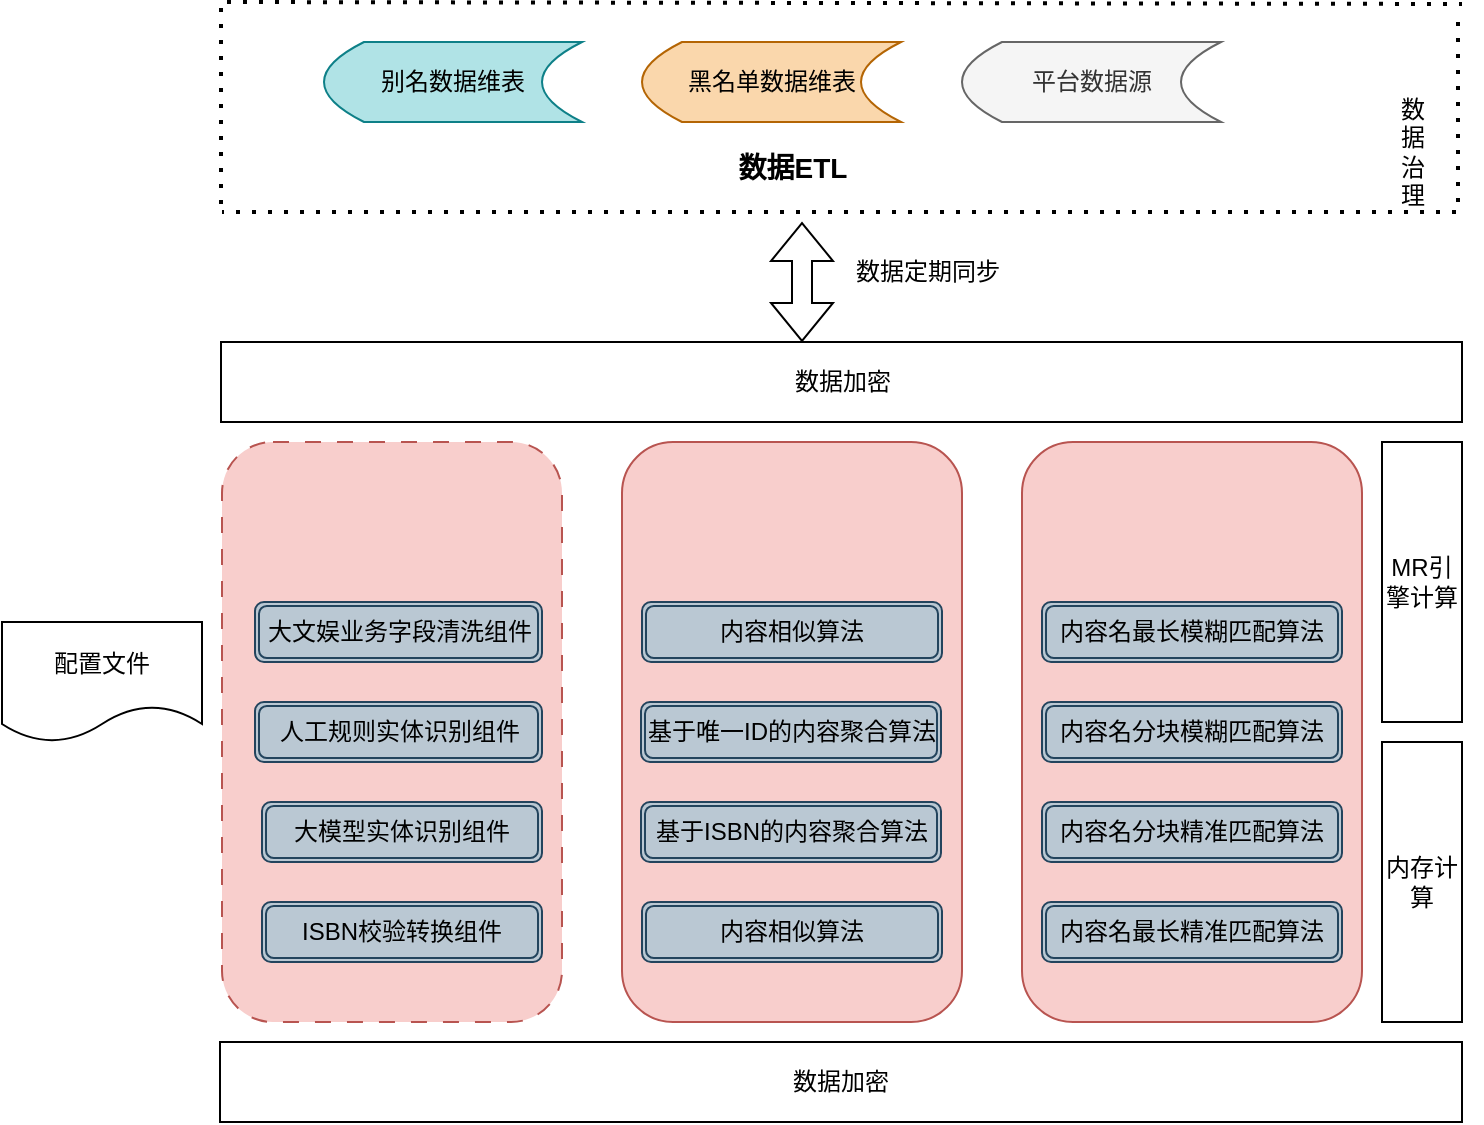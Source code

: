<mxfile version="24.7.6">
  <diagram id="C5RBs43oDa-KdzZeNtuy" name="Page-1">
    <mxGraphModel dx="794" dy="386" grid="1" gridSize="10" guides="1" tooltips="1" connect="1" arrows="1" fold="1" page="1" pageScale="1" pageWidth="827" pageHeight="1169" math="0" shadow="0">
      <root>
        <mxCell id="WIyWlLk6GJQsqaUBKTNV-0" />
        <mxCell id="WIyWlLk6GJQsqaUBKTNV-1" parent="WIyWlLk6GJQsqaUBKTNV-0" />
        <mxCell id="A_inkFMGVLm-Xrk6xAE0-0" value="" style="rounded=1;whiteSpace=wrap;html=1;fillColor=#f8cecc;strokeColor=#b85450;dashed=1;dashPattern=8 8;align=right;" parent="WIyWlLk6GJQsqaUBKTNV-1" vertex="1">
          <mxGeometry x="120" y="230" width="170" height="290" as="geometry" />
        </mxCell>
        <mxCell id="A_inkFMGVLm-Xrk6xAE0-1" value="" style="rounded=1;whiteSpace=wrap;html=1;fillColor=#f8cecc;strokeColor=#b85450;" parent="WIyWlLk6GJQsqaUBKTNV-1" vertex="1">
          <mxGeometry x="320" y="230" width="170" height="290" as="geometry" />
        </mxCell>
        <mxCell id="A_inkFMGVLm-Xrk6xAE0-2" value="" style="rounded=1;whiteSpace=wrap;html=1;fillColor=#f8cecc;strokeColor=#b85450;" parent="WIyWlLk6GJQsqaUBKTNV-1" vertex="1">
          <mxGeometry x="520" y="230" width="170" height="290" as="geometry" />
        </mxCell>
        <mxCell id="A_inkFMGVLm-Xrk6xAE0-3" value="别名数据维表" style="shape=dataStorage;whiteSpace=wrap;html=1;fixedSize=1;fillColor=#b0e3e6;strokeColor=#0e8088;" parent="WIyWlLk6GJQsqaUBKTNV-1" vertex="1">
          <mxGeometry x="171" y="30" width="129" height="40" as="geometry" />
        </mxCell>
        <mxCell id="A_inkFMGVLm-Xrk6xAE0-5" value="&lt;font style=&quot;font-size: 14px;&quot;&gt;数据ETL&lt;/font&gt;" style="text;strokeColor=none;fillColor=none;html=1;fontSize=24;fontStyle=1;verticalAlign=middle;align=center;" parent="WIyWlLk6GJQsqaUBKTNV-1" vertex="1">
          <mxGeometry x="350.5" y="80" width="109" height="20" as="geometry" />
        </mxCell>
        <mxCell id="A_inkFMGVLm-Xrk6xAE0-6" value="黑名单数据维表" style="shape=dataStorage;whiteSpace=wrap;html=1;fixedSize=1;fillColor=#fad7ac;strokeColor=#b46504;" parent="WIyWlLk6GJQsqaUBKTNV-1" vertex="1">
          <mxGeometry x="330" y="30" width="129.5" height="40" as="geometry" />
        </mxCell>
        <mxCell id="A_inkFMGVLm-Xrk6xAE0-7" value="" style="endArrow=none;dashed=1;html=1;dashPattern=1 3;strokeWidth=2;rounded=0;" parent="WIyWlLk6GJQsqaUBKTNV-1" edge="1">
          <mxGeometry width="50" height="50" relative="1" as="geometry">
            <mxPoint x="119.5" y="111" as="sourcePoint" />
            <mxPoint x="740" y="11" as="targetPoint" />
            <Array as="points">
              <mxPoint x="119.5" y="10" />
            </Array>
          </mxGeometry>
        </mxCell>
        <mxCell id="A_inkFMGVLm-Xrk6xAE0-8" value="" style="endArrow=none;dashed=1;html=1;dashPattern=1 3;strokeWidth=2;rounded=0;" parent="WIyWlLk6GJQsqaUBKTNV-1" edge="1">
          <mxGeometry width="50" height="50" relative="1" as="geometry">
            <mxPoint x="738" y="20" as="sourcePoint" />
            <mxPoint x="120" y="115" as="targetPoint" />
            <Array as="points">
              <mxPoint x="738" y="115" />
            </Array>
          </mxGeometry>
        </mxCell>
        <mxCell id="A_inkFMGVLm-Xrk6xAE0-10" value="" style="shape=flexArrow;endArrow=classic;startArrow=classic;html=1;rounded=0;" parent="WIyWlLk6GJQsqaUBKTNV-1" edge="1">
          <mxGeometry width="100" height="100" relative="1" as="geometry">
            <mxPoint x="410" y="120" as="sourcePoint" />
            <mxPoint x="410" y="180" as="targetPoint" />
          </mxGeometry>
        </mxCell>
        <mxCell id="A_inkFMGVLm-Xrk6xAE0-11" value="数据定期同步" style="text;html=1;align=center;verticalAlign=middle;whiteSpace=wrap;rounded=0;" parent="WIyWlLk6GJQsqaUBKTNV-1" vertex="1">
          <mxGeometry x="436" y="130" width="74" height="30" as="geometry" />
        </mxCell>
        <mxCell id="A_inkFMGVLm-Xrk6xAE0-13" value="配置文件" style="shape=document;whiteSpace=wrap;html=1;boundedLbl=1;" parent="WIyWlLk6GJQsqaUBKTNV-1" vertex="1">
          <mxGeometry x="10" y="320" width="100" height="60" as="geometry" />
        </mxCell>
        <mxCell id="A_inkFMGVLm-Xrk6xAE0-14" value="ISBN校验转换组件" style="shape=ext;double=1;rounded=1;whiteSpace=wrap;html=1;fillColor=#bac8d3;strokeColor=#23445d;glass=0;shadow=0;" parent="WIyWlLk6GJQsqaUBKTNV-1" vertex="1">
          <mxGeometry x="140" y="460" width="140" height="30" as="geometry" />
        </mxCell>
        <mxCell id="A_inkFMGVLm-Xrk6xAE0-15" value="内容相似算法" style="shape=ext;double=1;rounded=1;whiteSpace=wrap;html=1;fillColor=#bac8d3;strokeColor=#23445d;glass=0;shadow=0;" parent="WIyWlLk6GJQsqaUBKTNV-1" vertex="1">
          <mxGeometry x="330" y="460" width="150" height="30" as="geometry" />
        </mxCell>
        <mxCell id="A_inkFMGVLm-Xrk6xAE0-16" value="大模型实体识别组件" style="shape=ext;double=1;rounded=1;whiteSpace=wrap;html=1;fillColor=#bac8d3;strokeColor=#23445d;glass=0;shadow=0;" parent="WIyWlLk6GJQsqaUBKTNV-1" vertex="1">
          <mxGeometry x="140" y="410" width="140" height="30" as="geometry" />
        </mxCell>
        <mxCell id="A_inkFMGVLm-Xrk6xAE0-17" value="人工规则实体识别组件" style="shape=ext;double=1;rounded=1;whiteSpace=wrap;html=1;fillColor=#bac8d3;strokeColor=#23445d;glass=0;shadow=0;" parent="WIyWlLk6GJQsqaUBKTNV-1" vertex="1">
          <mxGeometry x="136.5" y="360" width="143.5" height="30" as="geometry" />
        </mxCell>
        <mxCell id="A_inkFMGVLm-Xrk6xAE0-18" value="大文娱业务字段清洗组件" style="shape=ext;double=1;rounded=1;whiteSpace=wrap;html=1;fillColor=#bac8d3;strokeColor=#23445d;glass=0;shadow=0;" parent="WIyWlLk6GJQsqaUBKTNV-1" vertex="1">
          <mxGeometry x="136.5" y="310" width="143.5" height="30" as="geometry" />
        </mxCell>
        <mxCell id="A_inkFMGVLm-Xrk6xAE0-20" value="MR引擎计算" style="rounded=0;whiteSpace=wrap;html=1;" parent="WIyWlLk6GJQsqaUBKTNV-1" vertex="1">
          <mxGeometry x="700" y="230" width="40" height="140" as="geometry" />
        </mxCell>
        <mxCell id="A_inkFMGVLm-Xrk6xAE0-21" value="基于ISBN的内容聚合算法" style="shape=ext;double=1;rounded=1;whiteSpace=wrap;html=1;fillColor=#bac8d3;strokeColor=#23445d;glass=0;shadow=0;" parent="WIyWlLk6GJQsqaUBKTNV-1" vertex="1">
          <mxGeometry x="329.5" y="410" width="150" height="30" as="geometry" />
        </mxCell>
        <mxCell id="YkLq_sm4jCXFbLihLAIw-0" value="&lt;span style=&quot;text-wrap: wrap;&quot;&gt;数据治理&lt;/span&gt;" style="text;html=1;align=center;verticalAlign=middle;resizable=0;points=[];autosize=1;strokeColor=none;fillColor=none;" vertex="1" parent="WIyWlLk6GJQsqaUBKTNV-1">
          <mxGeometry x="680" y="70" width="70" height="30" as="geometry" />
        </mxCell>
        <mxCell id="YkLq_sm4jCXFbLihLAIw-2" value="基于唯一ID的内容聚合算法" style="shape=ext;double=1;rounded=1;whiteSpace=wrap;html=1;fillColor=#bac8d3;strokeColor=#23445d;glass=0;shadow=0;" vertex="1" parent="WIyWlLk6GJQsqaUBKTNV-1">
          <mxGeometry x="329.5" y="360" width="150" height="30" as="geometry" />
        </mxCell>
        <mxCell id="YkLq_sm4jCXFbLihLAIw-3" value="内存计算" style="rounded=0;whiteSpace=wrap;html=1;" vertex="1" parent="WIyWlLk6GJQsqaUBKTNV-1">
          <mxGeometry x="700" y="380" width="40" height="140" as="geometry" />
        </mxCell>
        <mxCell id="YkLq_sm4jCXFbLihLAIw-4" value="平台数据源" style="shape=dataStorage;whiteSpace=wrap;html=1;fixedSize=1;fillColor=#f5f5f5;strokeColor=#666666;fontColor=#333333;" vertex="1" parent="WIyWlLk6GJQsqaUBKTNV-1">
          <mxGeometry x="490" y="30" width="129.5" height="40" as="geometry" />
        </mxCell>
        <mxCell id="YkLq_sm4jCXFbLihLAIw-5" value="数据加密" style="rounded=0;whiteSpace=wrap;html=1;" vertex="1" parent="WIyWlLk6GJQsqaUBKTNV-1">
          <mxGeometry x="119" y="530" width="621" height="40" as="geometry" />
        </mxCell>
        <mxCell id="YkLq_sm4jCXFbLihLAIw-6" value="内容名最长精准匹配算法" style="shape=ext;double=1;rounded=1;whiteSpace=wrap;html=1;fillColor=#bac8d3;strokeColor=#23445d;glass=0;shadow=0;" vertex="1" parent="WIyWlLk6GJQsqaUBKTNV-1">
          <mxGeometry x="530" y="460" width="150" height="30" as="geometry" />
        </mxCell>
        <mxCell id="YkLq_sm4jCXFbLihLAIw-7" value="内容名分块精准匹配算法" style="shape=ext;double=1;rounded=1;whiteSpace=wrap;html=1;fillColor=#bac8d3;strokeColor=#23445d;glass=0;shadow=0;" vertex="1" parent="WIyWlLk6GJQsqaUBKTNV-1">
          <mxGeometry x="530" y="410" width="150" height="30" as="geometry" />
        </mxCell>
        <mxCell id="YkLq_sm4jCXFbLihLAIw-8" value="内容名分块模糊匹配算法" style="shape=ext;double=1;rounded=1;whiteSpace=wrap;html=1;fillColor=#bac8d3;strokeColor=#23445d;glass=0;shadow=0;" vertex="1" parent="WIyWlLk6GJQsqaUBKTNV-1">
          <mxGeometry x="530" y="360" width="150" height="30" as="geometry" />
        </mxCell>
        <mxCell id="YkLq_sm4jCXFbLihLAIw-9" value="内容名最长模糊匹配算法" style="shape=ext;double=1;rounded=1;whiteSpace=wrap;html=1;fillColor=#bac8d3;strokeColor=#23445d;glass=0;shadow=0;" vertex="1" parent="WIyWlLk6GJQsqaUBKTNV-1">
          <mxGeometry x="530" y="310" width="150" height="30" as="geometry" />
        </mxCell>
        <mxCell id="YkLq_sm4jCXFbLihLAIw-10" value="内容相似算法" style="shape=ext;double=1;rounded=1;whiteSpace=wrap;html=1;fillColor=#bac8d3;strokeColor=#23445d;glass=0;shadow=0;" vertex="1" parent="WIyWlLk6GJQsqaUBKTNV-1">
          <mxGeometry x="330" y="310" width="150" height="30" as="geometry" />
        </mxCell>
        <mxCell id="YkLq_sm4jCXFbLihLAIw-11" value="数据加密" style="rounded=0;whiteSpace=wrap;html=1;" vertex="1" parent="WIyWlLk6GJQsqaUBKTNV-1">
          <mxGeometry x="119.5" y="180" width="620.5" height="40" as="geometry" />
        </mxCell>
      </root>
    </mxGraphModel>
  </diagram>
</mxfile>
